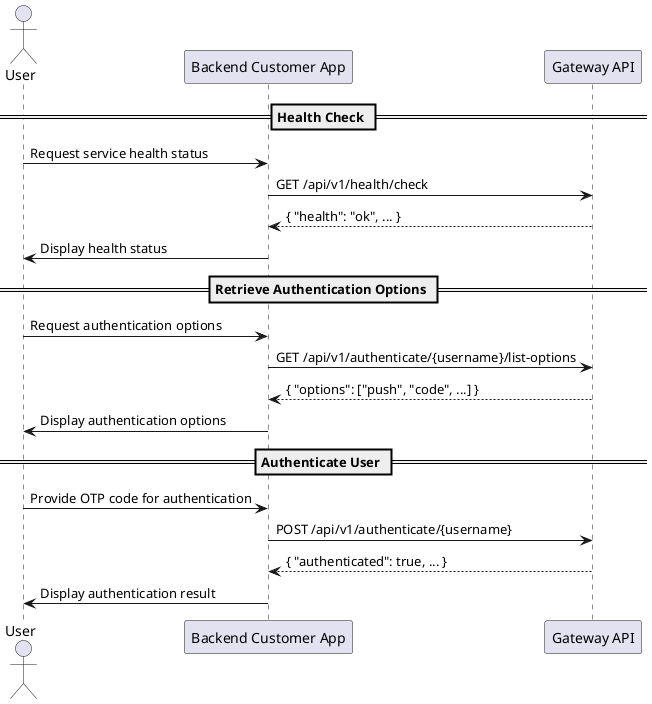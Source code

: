 @startuml
actor User
participant "Backend Customer App" as BackendApp
participant "Gateway API" as Gateway

== Health Check ==
User -> BackendApp: Request service health status
BackendApp -> Gateway: GET /api/v1/health/check
Gateway --> BackendApp: { "health": "ok", ... }
BackendApp -> User: Display health status

== Retrieve Authentication Options ==
User -> BackendApp: Request authentication options
BackendApp -> Gateway: GET /api/v1/authenticate/{username}/list-options
Gateway --> BackendApp: { "options": ["push", "code", ...] }
BackendApp -> User: Display authentication options

== Authenticate User ==
User -> BackendApp: Provide OTP code for authentication
BackendApp -> Gateway: POST /api/v1/authenticate/{username}
Gateway --> BackendApp: { "authenticated": true, ... }
BackendApp -> User: Display authentication result

@enduml
